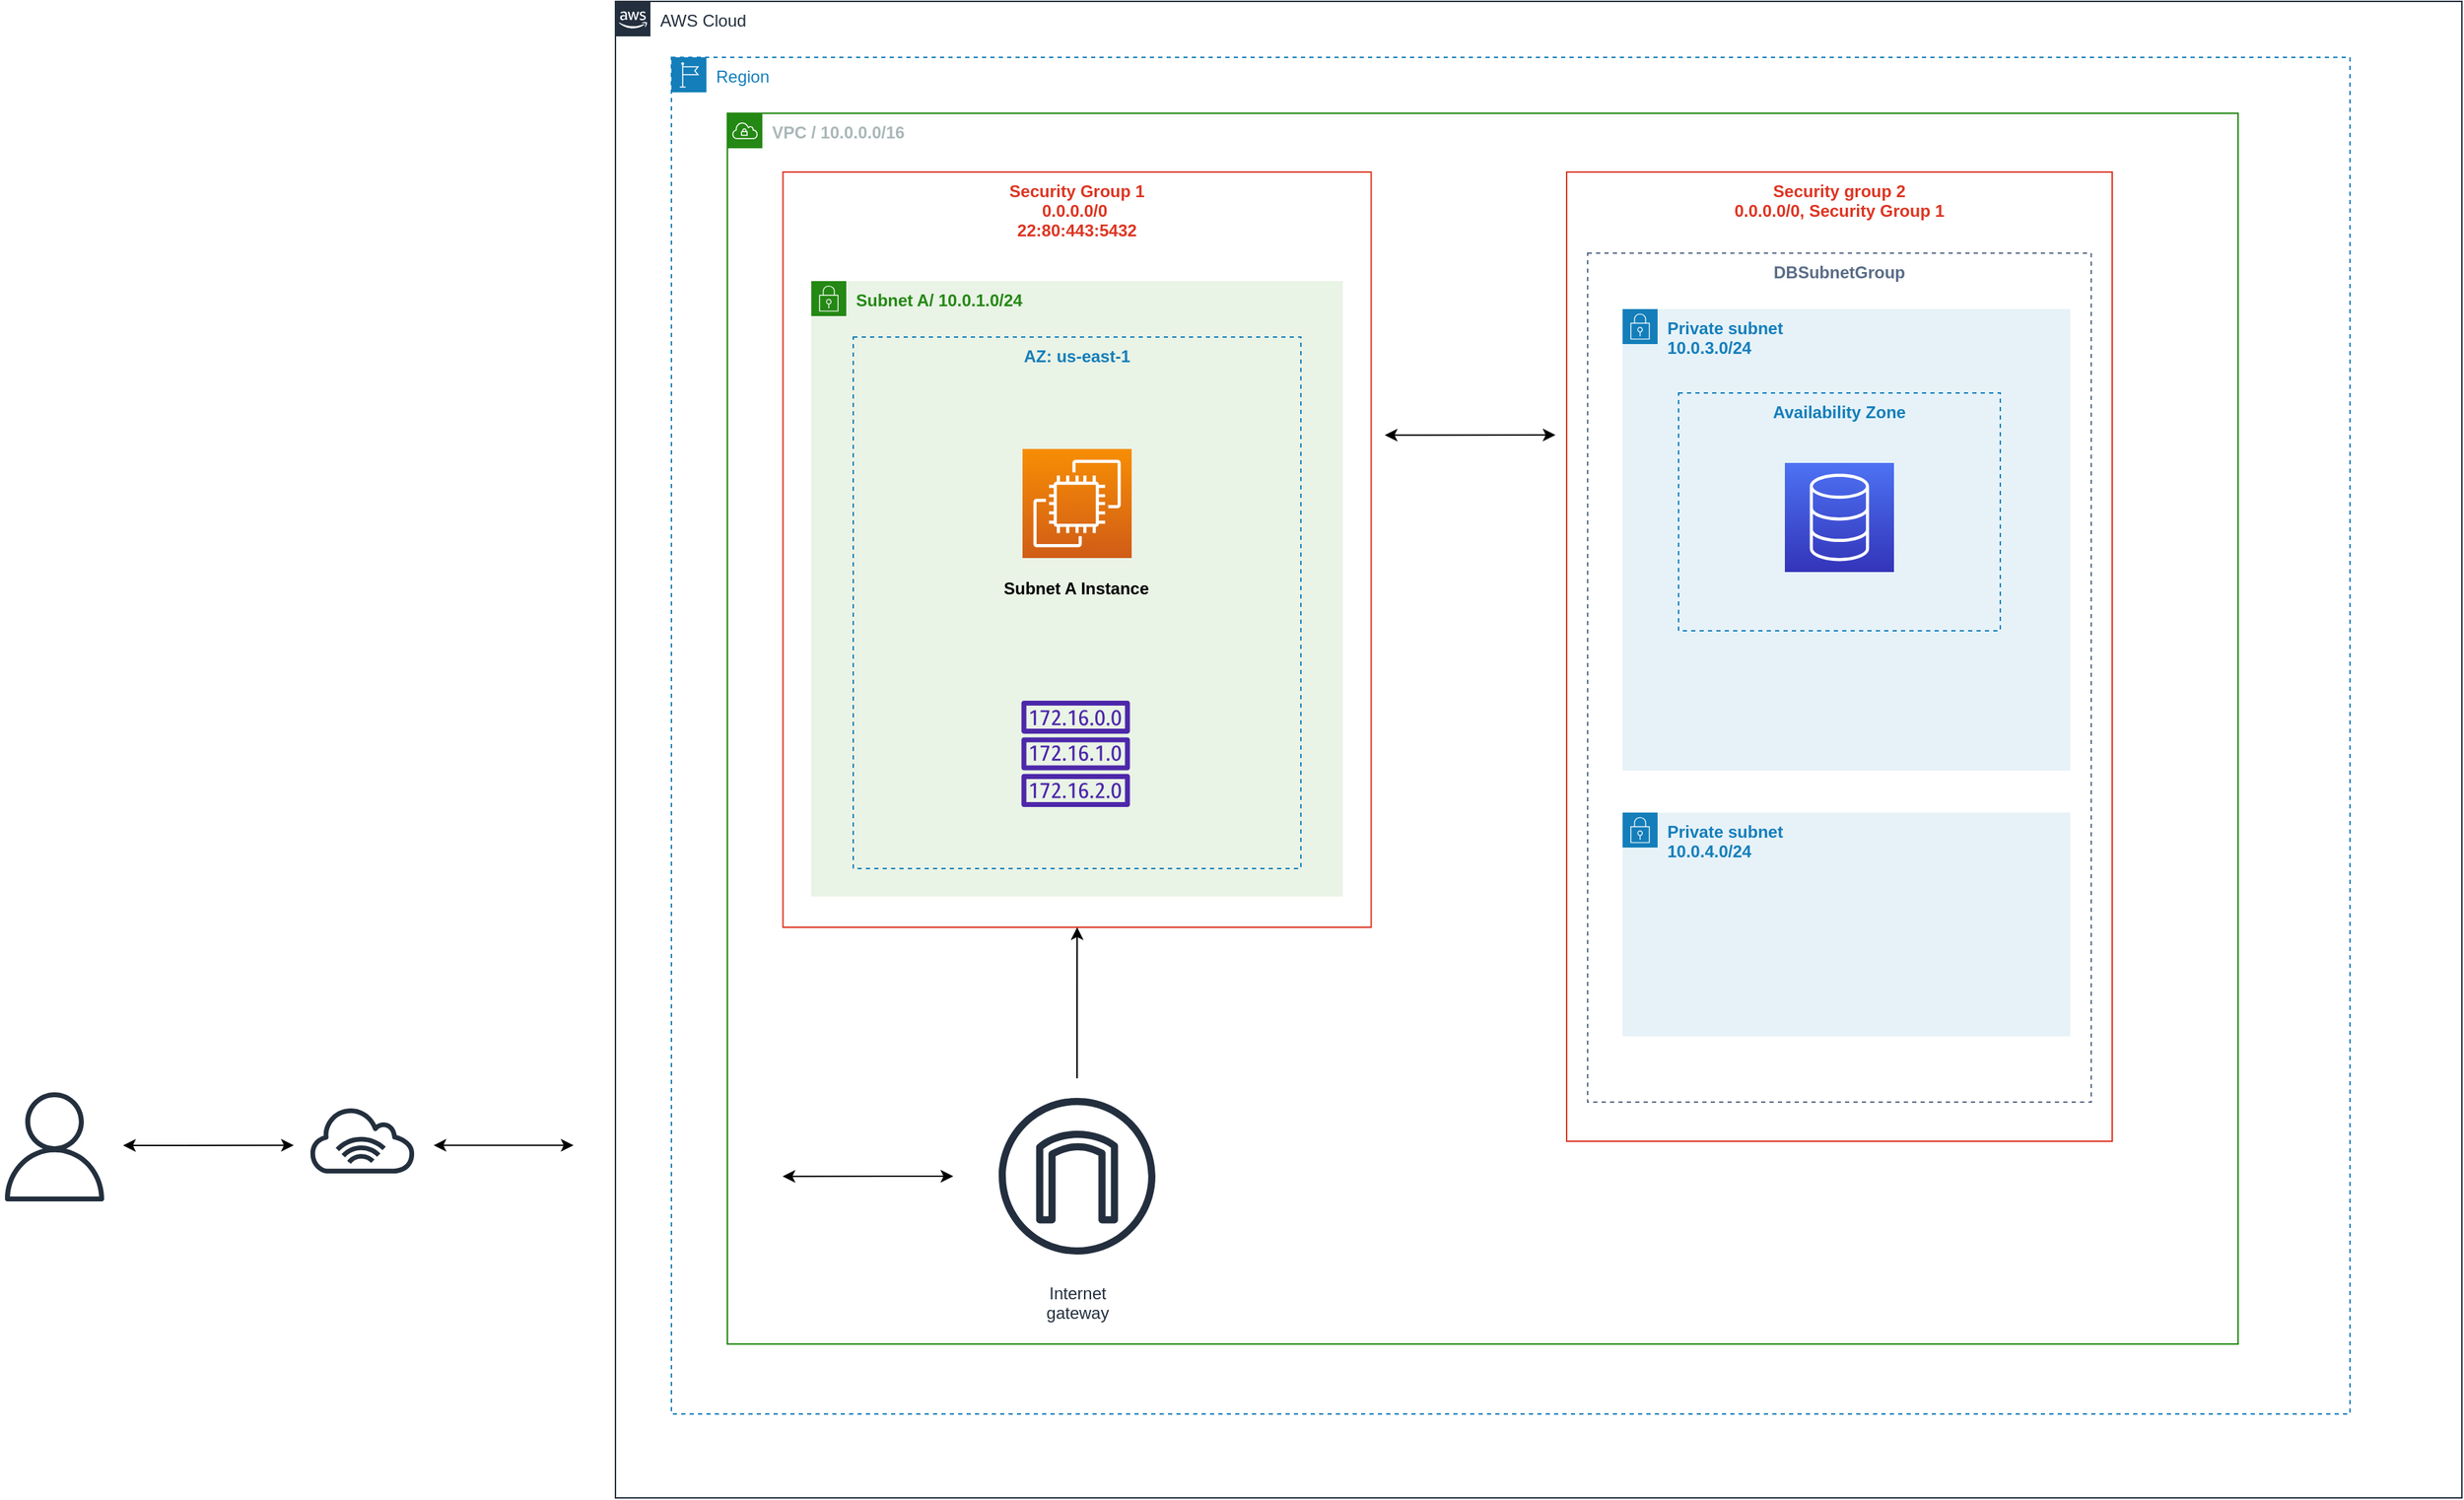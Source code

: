 <mxfile version="20.3.0" type="device"><diagram id="Bg-pVwNmKnPbyoVvUzfT" name="Page-1"><mxGraphModel dx="2585" dy="1558" grid="1" gridSize="10" guides="1" tooltips="1" connect="1" arrows="1" fold="1" page="1" pageScale="1" pageWidth="2336" pageHeight="1654" math="0" shadow="0"><root><mxCell id="0"/><mxCell id="1" parent="0"/><mxCell id="kAAOJEoiIoMHyHxTVaUF-1" value="" style="sketch=0;outlineConnect=0;fontColor=#232F3E;gradientColor=none;fillColor=#232F3D;strokeColor=none;dashed=0;verticalLabelPosition=bottom;verticalAlign=top;align=center;html=1;fontSize=12;fontStyle=0;aspect=fixed;pointerEvents=1;shape=mxgraph.aws4.user;" parent="1" vertex="1"><mxGeometry x="40" y="840" width="78" height="78" as="geometry"/></mxCell><mxCell id="kAAOJEoiIoMHyHxTVaUF-3" value="" style="sketch=0;outlineConnect=0;fontColor=#232F3E;gradientColor=none;fillColor=#232F3D;strokeColor=none;dashed=0;verticalLabelPosition=bottom;verticalAlign=top;align=center;html=1;fontSize=12;fontStyle=0;aspect=fixed;pointerEvents=1;shape=mxgraph.aws4.internet_alt1;" parent="1" vertex="1"><mxGeometry x="260" y="850" width="78" height="48" as="geometry"/></mxCell><mxCell id="kAAOJEoiIoMHyHxTVaUF-4" value="" style="endArrow=classic;startArrow=classic;html=1;rounded=0;" parent="1" edge="1"><mxGeometry width="50" height="50" relative="1" as="geometry"><mxPoint x="128" y="877.98" as="sourcePoint"/><mxPoint x="250" y="877.89" as="targetPoint"/></mxGeometry></mxCell><mxCell id="kAAOJEoiIoMHyHxTVaUF-20" value="AWS Cloud" style="points=[[0,0],[0.25,0],[0.5,0],[0.75,0],[1,0],[1,0.25],[1,0.5],[1,0.75],[1,1],[0.75,1],[0.5,1],[0.25,1],[0,1],[0,0.75],[0,0.5],[0,0.25]];outlineConnect=0;gradientColor=none;html=1;whiteSpace=wrap;fontSize=12;fontStyle=0;container=1;pointerEvents=0;collapsible=0;recursiveResize=0;shape=mxgraph.aws4.group;grIcon=mxgraph.aws4.group_aws_cloud_alt;strokeColor=#232F3E;fillColor=none;verticalAlign=top;align=left;spacingLeft=30;fontColor=#232F3E;dashed=0;" parent="1" vertex="1"><mxGeometry x="480" y="60" width="1320" height="1070" as="geometry"/></mxCell><mxCell id="kAAOJEoiIoMHyHxTVaUF-22" value="Region" style="points=[[0,0],[0.25,0],[0.5,0],[0.75,0],[1,0],[1,0.25],[1,0.5],[1,0.75],[1,1],[0.75,1],[0.5,1],[0.25,1],[0,1],[0,0.75],[0,0.5],[0,0.25]];outlineConnect=0;gradientColor=none;html=1;whiteSpace=wrap;fontSize=12;fontStyle=0;container=1;pointerEvents=0;collapsible=0;recursiveResize=0;shape=mxgraph.aws4.group;grIcon=mxgraph.aws4.group_region;strokeColor=#147EBA;fillColor=none;verticalAlign=top;align=left;spacingLeft=30;fontColor=#147EBA;dashed=1;" parent="kAAOJEoiIoMHyHxTVaUF-20" vertex="1"><mxGeometry x="40" y="40" width="1200" height="970" as="geometry"/></mxCell><mxCell id="kAAOJEoiIoMHyHxTVaUF-23" value="&lt;b&gt;VPC / 10.0.0.0/16&lt;/b&gt;" style="points=[[0,0],[0.25,0],[0.5,0],[0.75,0],[1,0],[1,0.25],[1,0.5],[1,0.75],[1,1],[0.75,1],[0.5,1],[0.25,1],[0,1],[0,0.75],[0,0.5],[0,0.25]];outlineConnect=0;gradientColor=none;html=1;whiteSpace=wrap;fontSize=12;fontStyle=0;container=1;pointerEvents=0;collapsible=0;recursiveResize=0;shape=mxgraph.aws4.group;grIcon=mxgraph.aws4.group_vpc;strokeColor=#248814;fillColor=none;verticalAlign=top;align=left;spacingLeft=30;fontColor=#AAB7B8;dashed=0;" parent="kAAOJEoiIoMHyHxTVaUF-22" vertex="1"><mxGeometry x="40" y="40" width="1080" height="880" as="geometry"/></mxCell><mxCell id="88CjWUGnTTJP21hwZzws-10" value="Security group 2&#10;0.0.0.0/0, Security Group 1" style="fillColor=none;strokeColor=#DD3522;verticalAlign=top;fontStyle=1;fontColor=#DD3522;" vertex="1" parent="kAAOJEoiIoMHyHxTVaUF-23"><mxGeometry x="600" y="42" width="390" height="693" as="geometry"/></mxCell><mxCell id="88CjWUGnTTJP21hwZzws-12" value="DBSubnetGroup" style="fillColor=none;strokeColor=#5A6C86;dashed=1;verticalAlign=top;fontStyle=1;fontColor=#5A6C86;" vertex="1" parent="kAAOJEoiIoMHyHxTVaUF-23"><mxGeometry x="615" y="100" width="360" height="607" as="geometry"/></mxCell><mxCell id="kAAOJEoiIoMHyHxTVaUF-13" value="&lt;b&gt;Private subnet &lt;br&gt;10.0.3.0/24&lt;/b&gt;" style="points=[[0,0],[0.25,0],[0.5,0],[0.75,0],[1,0],[1,0.25],[1,0.5],[1,0.75],[1,1],[0.75,1],[0.5,1],[0.25,1],[0,1],[0,0.75],[0,0.5],[0,0.25]];outlineConnect=0;gradientColor=none;html=1;whiteSpace=wrap;fontSize=12;fontStyle=0;container=1;pointerEvents=0;collapsible=0;recursiveResize=0;shape=mxgraph.aws4.group;grIcon=mxgraph.aws4.group_security_group;grStroke=0;strokeColor=#147EBA;fillColor=#E6F2F8;verticalAlign=top;align=left;spacingLeft=30;fontColor=#147EBA;dashed=0;" parent="kAAOJEoiIoMHyHxTVaUF-23" vertex="1"><mxGeometry x="640" y="140" width="320" height="330" as="geometry"/></mxCell><mxCell id="kAAOJEoiIoMHyHxTVaUF-14" value="Availability Zone" style="fillColor=none;strokeColor=#147EBA;dashed=1;verticalAlign=top;fontStyle=1;fontColor=#147EBA;" parent="kAAOJEoiIoMHyHxTVaUF-13" vertex="1"><mxGeometry x="40" y="60" width="230" height="170" as="geometry"/></mxCell><mxCell id="kAAOJEoiIoMHyHxTVaUF-17" value="" style="sketch=0;points=[[0,0,0],[0.25,0,0],[0.5,0,0],[0.75,0,0],[1,0,0],[0,1,0],[0.25,1,0],[0.5,1,0],[0.75,1,0],[1,1,0],[0,0.25,0],[0,0.5,0],[0,0.75,0],[1,0.25,0],[1,0.5,0],[1,0.75,0]];outlineConnect=0;fontColor=#232F3E;gradientColor=#4D72F3;gradientDirection=north;fillColor=#3334B9;strokeColor=#ffffff;dashed=0;verticalLabelPosition=bottom;verticalAlign=top;align=center;html=1;fontSize=12;fontStyle=0;aspect=fixed;shape=mxgraph.aws4.resourceIcon;resIcon=mxgraph.aws4.database;" parent="kAAOJEoiIoMHyHxTVaUF-13" vertex="1"><mxGeometry x="116" y="110" width="78" height="78" as="geometry"/></mxCell><mxCell id="kAAOJEoiIoMHyHxTVaUF-38" value="Security Group 1&#10;0.0.0.0/0 &#10;22:80:443:5432&#10; &#10;" style="fillColor=none;strokeColor=#DD3522;verticalAlign=top;fontStyle=1;fontColor=#DD3522;" parent="kAAOJEoiIoMHyHxTVaUF-23" vertex="1"><mxGeometry x="39.75" y="42" width="420.5" height="540" as="geometry"/></mxCell><mxCell id="kAAOJEoiIoMHyHxTVaUF-24" value="&lt;b&gt;Subnet A/ 10.0.1.0/24&lt;/b&gt;" style="points=[[0,0],[0.25,0],[0.5,0],[0.75,0],[1,0],[1,0.25],[1,0.5],[1,0.75],[1,1],[0.75,1],[0.5,1],[0.25,1],[0,1],[0,0.75],[0,0.5],[0,0.25]];outlineConnect=0;gradientColor=none;html=1;whiteSpace=wrap;fontSize=12;fontStyle=0;container=1;pointerEvents=0;collapsible=0;recursiveResize=0;shape=mxgraph.aws4.group;grIcon=mxgraph.aws4.group_security_group;grStroke=0;strokeColor=#248814;fillColor=#E9F3E6;verticalAlign=top;align=left;spacingLeft=30;fontColor=#248814;dashed=0;" parent="kAAOJEoiIoMHyHxTVaUF-23" vertex="1"><mxGeometry x="60" y="120" width="380" height="440" as="geometry"/></mxCell><mxCell id="kAAOJEoiIoMHyHxTVaUF-28" value="AZ: us-east-1" style="fillColor=none;strokeColor=#147EBA;dashed=1;verticalAlign=top;fontStyle=1;fontColor=#147EBA;" parent="kAAOJEoiIoMHyHxTVaUF-24" vertex="1"><mxGeometry x="30" y="40" width="320" height="380" as="geometry"/></mxCell><mxCell id="88CjWUGnTTJP21hwZzws-1" value="" style="sketch=0;points=[[0,0,0],[0.25,0,0],[0.5,0,0],[0.75,0,0],[1,0,0],[0,1,0],[0.25,1,0],[0.5,1,0],[0.75,1,0],[1,1,0],[0,0.25,0],[0,0.5,0],[0,0.75,0],[1,0.25,0],[1,0.5,0],[1,0.75,0]];outlineConnect=0;fontColor=#232F3E;gradientColor=#F78E04;gradientDirection=north;fillColor=#D05C17;strokeColor=#ffffff;dashed=0;verticalLabelPosition=bottom;verticalAlign=top;align=center;html=1;fontSize=12;fontStyle=0;aspect=fixed;shape=mxgraph.aws4.resourceIcon;resIcon=mxgraph.aws4.ec2;" vertex="1" parent="kAAOJEoiIoMHyHxTVaUF-24"><mxGeometry x="151" y="120" width="78" height="78" as="geometry"/></mxCell><mxCell id="88CjWUGnTTJP21hwZzws-6" value="Subnet A Instance" style="text;html=1;align=center;verticalAlign=middle;resizable=0;points=[];autosize=1;strokeColor=none;fillColor=none;fontStyle=1" vertex="1" parent="kAAOJEoiIoMHyHxTVaUF-24"><mxGeometry x="124" y="205" width="130" height="30" as="geometry"/></mxCell><mxCell id="88CjWUGnTTJP21hwZzws-14" value="" style="sketch=0;outlineConnect=0;fontColor=#232F3E;gradientColor=none;fillColor=#4D27AA;strokeColor=none;dashed=0;verticalLabelPosition=bottom;verticalAlign=top;align=center;html=1;fontSize=12;fontStyle=0;aspect=fixed;pointerEvents=1;shape=mxgraph.aws4.route_table;" vertex="1" parent="kAAOJEoiIoMHyHxTVaUF-24"><mxGeometry x="150" y="300" width="78" height="76" as="geometry"/></mxCell><mxCell id="88CjWUGnTTJP21hwZzws-9" value="&lt;b&gt;Private subnet &lt;br&gt;10.0.4.0/24&lt;/b&gt;" style="points=[[0,0],[0.25,0],[0.5,0],[0.75,0],[1,0],[1,0.25],[1,0.5],[1,0.75],[1,1],[0.75,1],[0.5,1],[0.25,1],[0,1],[0,0.75],[0,0.5],[0,0.25]];outlineConnect=0;gradientColor=none;html=1;whiteSpace=wrap;fontSize=12;fontStyle=0;container=1;pointerEvents=0;collapsible=0;recursiveResize=0;shape=mxgraph.aws4.group;grIcon=mxgraph.aws4.group_security_group;grStroke=0;strokeColor=#147EBA;fillColor=#E6F2F8;verticalAlign=top;align=left;spacingLeft=30;fontColor=#147EBA;dashed=0;" vertex="1" parent="kAAOJEoiIoMHyHxTVaUF-23"><mxGeometry x="640" y="500" width="320" height="160" as="geometry"/></mxCell><mxCell id="88CjWUGnTTJP21hwZzws-26" value="" style="edgeStyle=orthogonalEdgeStyle;rounded=0;orthogonalLoop=1;jettySize=auto;html=1;" edge="1" parent="kAAOJEoiIoMHyHxTVaUF-23" source="88CjWUGnTTJP21hwZzws-8" target="kAAOJEoiIoMHyHxTVaUF-38"><mxGeometry relative="1" as="geometry"/></mxCell><mxCell id="88CjWUGnTTJP21hwZzws-8" value="Internet&#10;gateway" style="sketch=0;outlineConnect=0;fontColor=#232F3E;gradientColor=none;strokeColor=#232F3E;fillColor=#ffffff;dashed=0;verticalLabelPosition=bottom;verticalAlign=top;align=center;html=1;fontSize=12;fontStyle=0;aspect=fixed;shape=mxgraph.aws4.resourceIcon;resIcon=mxgraph.aws4.internet_gateway;" vertex="1" parent="kAAOJEoiIoMHyHxTVaUF-23"><mxGeometry x="180" y="690" width="140" height="140" as="geometry"/></mxCell><mxCell id="88CjWUGnTTJP21hwZzws-33" value="" style="endArrow=classic;startArrow=classic;html=1;rounded=0;" edge="1" parent="kAAOJEoiIoMHyHxTVaUF-23"><mxGeometry width="50" height="50" relative="1" as="geometry"><mxPoint x="39.5" y="760.09" as="sourcePoint"/><mxPoint x="161.5" y="760.0" as="targetPoint"/></mxGeometry></mxCell><mxCell id="88CjWUGnTTJP21hwZzws-35" value="" style="endArrow=classic;startArrow=classic;html=1;rounded=0;" edge="1" parent="kAAOJEoiIoMHyHxTVaUF-23"><mxGeometry width="50" height="50" relative="1" as="geometry"><mxPoint x="470" y="230.09" as="sourcePoint"/><mxPoint x="592" y="230.0" as="targetPoint"/></mxGeometry></mxCell><mxCell id="kAAOJEoiIoMHyHxTVaUF-5" value="" style="endArrow=classic;startArrow=classic;html=1;rounded=0;" parent="1" edge="1"><mxGeometry width="50" height="50" relative="1" as="geometry"><mxPoint x="350" y="877.89" as="sourcePoint"/><mxPoint x="450" y="877.89" as="targetPoint"/></mxGeometry></mxCell></root></mxGraphModel></diagram></mxfile>